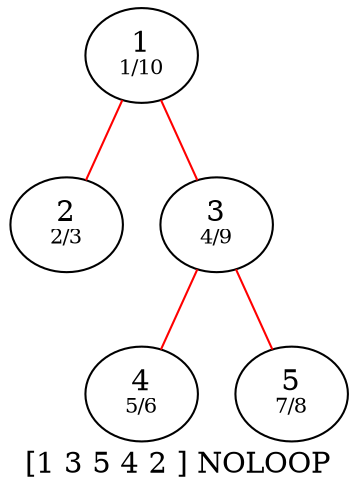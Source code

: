 ## Jagadeesh Vasudevamurthy ####
digraph g {
	label = "[1 3 5 4 2 ] NOLOOP"
	1[label=<1<BR /><FONT POINT-SIZE="10">1/10</FONT>>]
	2[label=<2<BR /><FONT POINT-SIZE="10">2/3</FONT>>]
	3[label=<3<BR /><FONT POINT-SIZE="10">4/9</FONT>>]
	4[label=<4<BR /><FONT POINT-SIZE="10">5/6</FONT>>]
	5[label=<5<BR /><FONT POINT-SIZE="10">7/8</FONT>>]
	edge [dir=none, color=red]
	1 -> 2
	1 -> 3
	3 -> 4
	3 -> 5
}